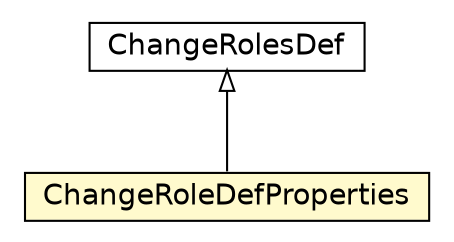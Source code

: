 #!/usr/local/bin/dot
#
# Class diagram 
# Generated by UMLGraph version R5_6_6-1-g9240c4 (http://www.umlgraph.org/)
#

digraph G {
	edge [fontname="Helvetica",fontsize=10,labelfontname="Helvetica",labelfontsize=10];
	node [fontname="Helvetica",fontsize=10,shape=plaintext];
	nodesep=0.25;
	ranksep=0.5;
	// moise.reorg.commands.ChangeRolesDef
	c3331 [label=<<table title="moise.reorg.commands.ChangeRolesDef" border="0" cellborder="1" cellspacing="0" cellpadding="2" port="p" href="./ChangeRolesDef.html">
		<tr><td><table border="0" cellspacing="0" cellpadding="1">
<tr><td align="center" balign="center"> ChangeRolesDef </td></tr>
		</table></td></tr>
		</table>>, URL="./ChangeRolesDef.html", fontname="Helvetica", fontcolor="black", fontsize=14.0];
	// moise.reorg.commands.ChangeRoleDefProperties
	c3332 [label=<<table title="moise.reorg.commands.ChangeRoleDefProperties" border="0" cellborder="1" cellspacing="0" cellpadding="2" port="p" bgcolor="lemonChiffon" href="./ChangeRoleDefProperties.html">
		<tr><td><table border="0" cellspacing="0" cellpadding="1">
<tr><td align="center" balign="center"> ChangeRoleDefProperties </td></tr>
		</table></td></tr>
		</table>>, URL="./ChangeRoleDefProperties.html", fontname="Helvetica", fontcolor="black", fontsize=14.0];
	//moise.reorg.commands.ChangeRoleDefProperties extends moise.reorg.commands.ChangeRolesDef
	c3331:p -> c3332:p [dir=back,arrowtail=empty];
}

